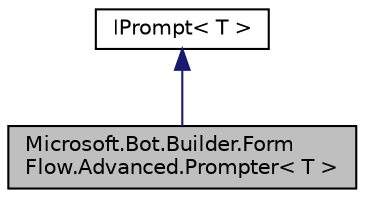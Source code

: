 digraph "Microsoft.Bot.Builder.FormFlow.Advanced.Prompter&lt; T &gt;"
{
  edge [fontname="Helvetica",fontsize="10",labelfontname="Helvetica",labelfontsize="10"];
  node [fontname="Helvetica",fontsize="10",shape=record];
  Node1 [label="Microsoft.Bot.Builder.Form\lFlow.Advanced.Prompter\< T \>",height=0.2,width=0.4,color="black", fillcolor="grey75", style="filled", fontcolor="black"];
  Node2 -> Node1 [dir="back",color="midnightblue",fontsize="10",style="solid",fontname="Helvetica"];
  Node2 [label="IPrompt\< T \>",height=0.2,width=0.4,color="black", fillcolor="white", style="filled",URL="$de/d91/interface_microsoft_1_1_bot_1_1_builder_1_1_form_flow_1_1_advanced_1_1_i_prompt.html",tooltip="Interface for a prompt and its associated recognizer. "];
}
